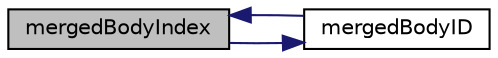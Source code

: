 digraph "mergedBodyIndex"
{
  bgcolor="transparent";
  edge [fontname="Helvetica",fontsize="10",labelfontname="Helvetica",labelfontsize="10"];
  node [fontname="Helvetica",fontsize="10",shape=record];
  rankdir="LR";
  Node1 [label="mergedBodyIndex",height=0.2,width=0.4,color="black", fillcolor="grey75", style="filled", fontcolor="black"];
  Node1 -> Node2 [color="midnightblue",fontsize="10",style="solid",fontname="Helvetica"];
  Node2 [label="mergedBodyID",height=0.2,width=0.4,color="black",URL="$a02269.html#afafe8b6f52a2a35bf652c695beaf164d",tooltip="Return the merged body ID for the given merged body index. "];
  Node2 -> Node1 [color="midnightblue",fontsize="10",style="solid",fontname="Helvetica"];
}
